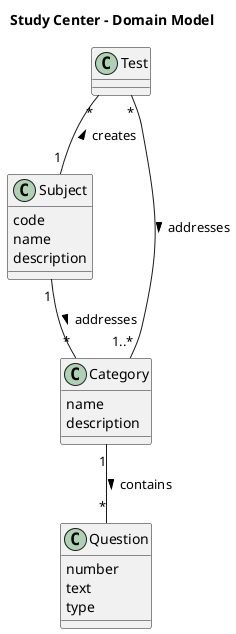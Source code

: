 @startuml

title "Study Center - Domain Model"

class Test

class Question{
    number
    text
    type
}

class Subject{
    code
    name
    description
}

class Category{
    name
    description
}

'Relationships

Subject "1" -- "*" Category: > addresses

Category "1" -- "*" Question: > contains

Test "*" -- "1" Subject: < creates 
Test "*" -- "1..*" Category: > addresses

@enduml